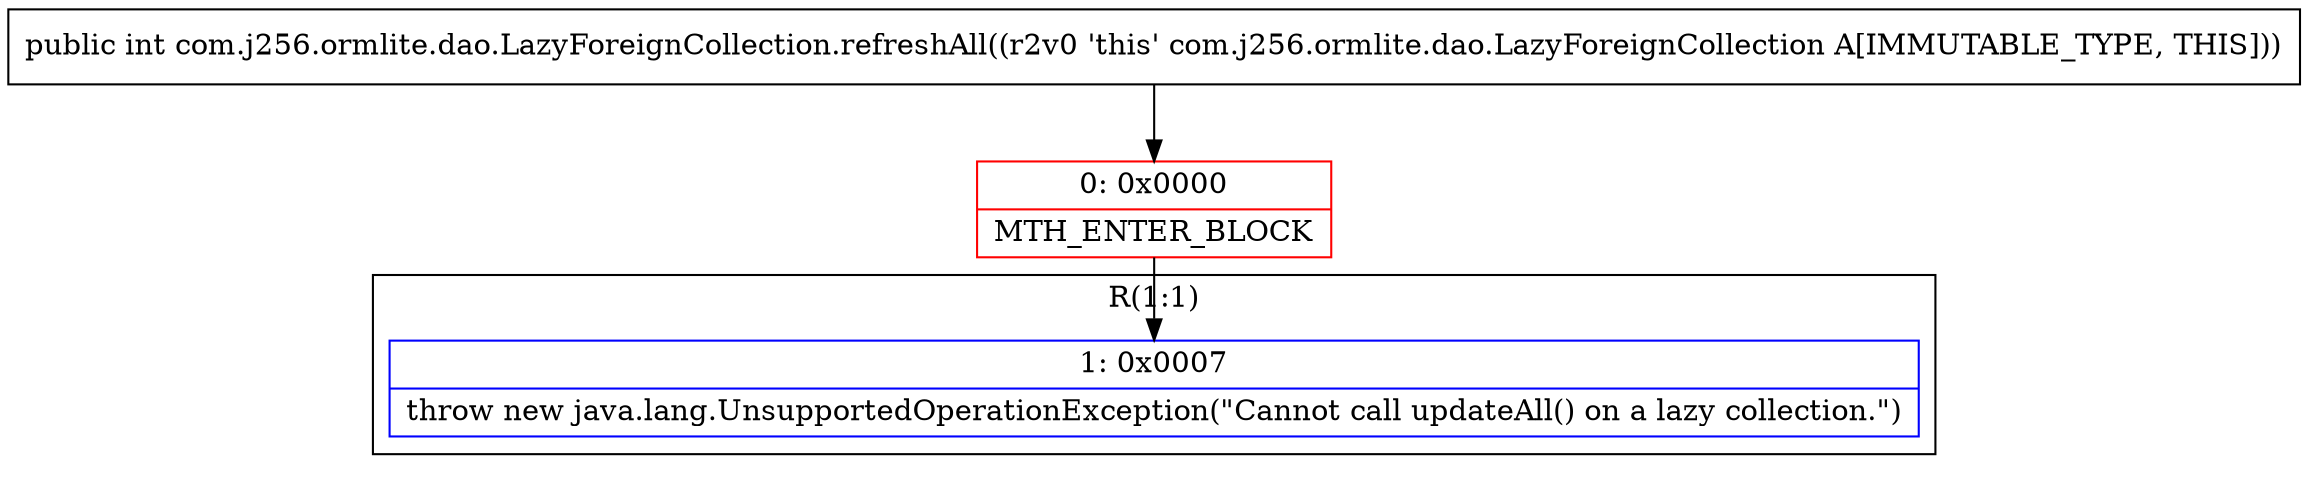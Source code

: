 digraph "CFG forcom.j256.ormlite.dao.LazyForeignCollection.refreshAll()I" {
subgraph cluster_Region_2127056321 {
label = "R(1:1)";
node [shape=record,color=blue];
Node_1 [shape=record,label="{1\:\ 0x0007|throw new java.lang.UnsupportedOperationException(\"Cannot call updateAll() on a lazy collection.\")\l}"];
}
Node_0 [shape=record,color=red,label="{0\:\ 0x0000|MTH_ENTER_BLOCK\l}"];
MethodNode[shape=record,label="{public int com.j256.ormlite.dao.LazyForeignCollection.refreshAll((r2v0 'this' com.j256.ormlite.dao.LazyForeignCollection A[IMMUTABLE_TYPE, THIS])) }"];
MethodNode -> Node_0;
Node_0 -> Node_1;
}

